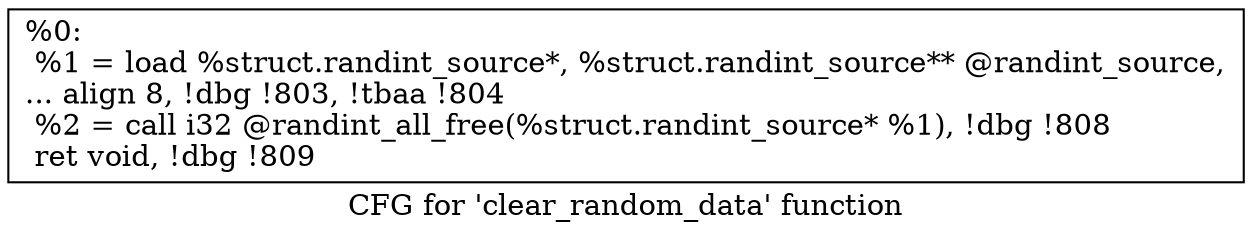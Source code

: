 digraph "CFG for 'clear_random_data' function" {
	label="CFG for 'clear_random_data' function";

	Node0x129c260 [shape=record,label="{%0:\l  %1 = load %struct.randint_source*, %struct.randint_source** @randint_source,\l... align 8, !dbg !803, !tbaa !804\l  %2 = call i32 @randint_all_free(%struct.randint_source* %1), !dbg !808\l  ret void, !dbg !809\l}"];
}

